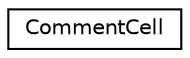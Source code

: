 digraph G
{
  edge [fontname="Helvetica",fontsize="10",labelfontname="Helvetica",labelfontsize="10"];
  node [fontname="Helvetica",fontsize="10",shape=record];
  rankdir="LR";
  Node1 [label="CommentCell",height=0.2,width=0.4,color="black", fillcolor="white", style="filled",URL="$interface_comment_cell.html"];
}
